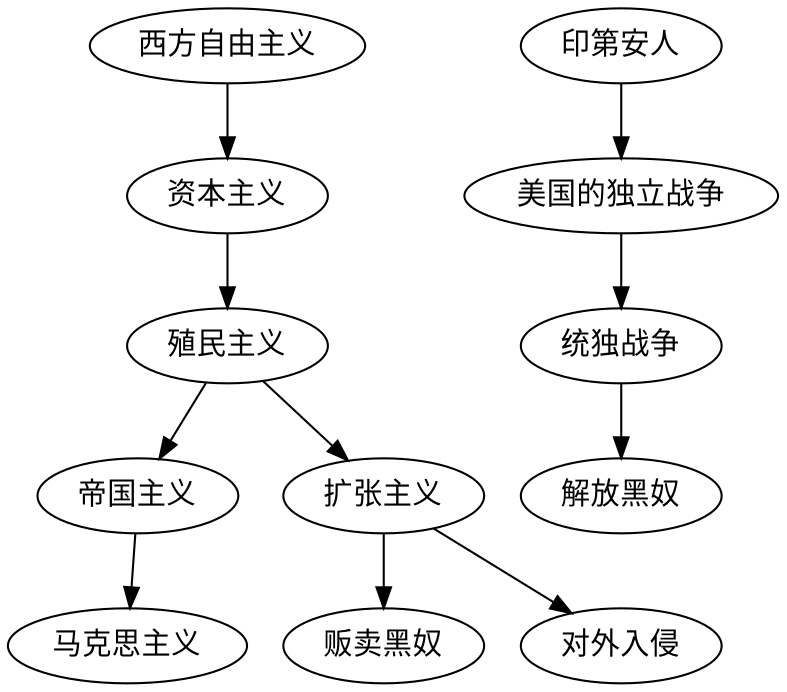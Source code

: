 digraph{
        西方自由主义 -> 资本主义 -> 殖民主义 -> 帝国主义 -> 马克思主义;

        殖民主义 -> 扩张主义 -> {贩卖黑奴,对外入侵};


        印第安人 -> 美国的独立战争 -> 统独战争 -> 解放黑奴;

        
}